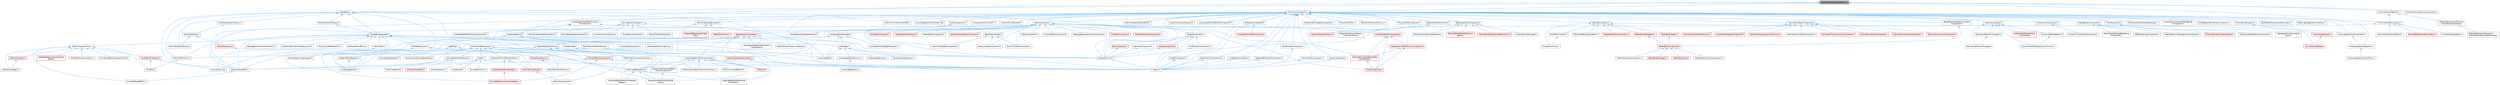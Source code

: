 digraph "RuntimeVirtualTextureEnum.h"
{
 // INTERACTIVE_SVG=YES
 // LATEX_PDF_SIZE
  bgcolor="transparent";
  edge [fontname=Helvetica,fontsize=10,labelfontname=Helvetica,labelfontsize=10];
  node [fontname=Helvetica,fontsize=10,shape=box,height=0.2,width=0.4];
  Node1 [id="Node000001",label="RuntimeVirtualTextureEnum.h",height=0.2,width=0.4,color="gray40", fillcolor="grey60", style="filled", fontcolor="black",tooltip=" "];
  Node1 -> Node2 [id="edge1_Node000001_Node000002",dir="back",color="steelblue1",style="solid",tooltip=" "];
  Node2 [id="Node000002",label="LandscapeProxy.h",height=0.2,width=0.4,color="grey40", fillcolor="white", style="filled",URL="$db/dae/LandscapeProxy_8h.html",tooltip=" "];
  Node2 -> Node3 [id="edge2_Node000002_Node000003",dir="back",color="steelblue1",style="solid",tooltip=" "];
  Node3 [id="Node000003",label="Landscape.h",height=0.2,width=0.4,color="grey40", fillcolor="white", style="filled",URL="$d5/dd6/Landscape_8h.html",tooltip=" "];
  Node3 -> Node4 [id="edge3_Node000003_Node000004",dir="back",color="steelblue1",style="solid",tooltip=" "];
  Node4 [id="Node000004",label="LandscapeEdit.h",height=0.2,width=0.4,color="grey40", fillcolor="white", style="filled",URL="$df/d61/LandscapeEdit_8h.html",tooltip=" "];
  Node3 -> Node5 [id="edge4_Node000003_Node000005",dir="back",color="steelblue1",style="solid",tooltip=" "];
  Node5 [id="Node000005",label="LandscapeEditLayer.h",height=0.2,width=0.4,color="grey40", fillcolor="white", style="filled",URL="$d2/d34/LandscapeEditLayer_8h.html",tooltip=" "];
  Node3 -> Node6 [id="edge5_Node000003_Node000006",dir="back",color="steelblue1",style="solid",tooltip=" "];
  Node6 [id="Node000006",label="LandscapeEditorServices.h",height=0.2,width=0.4,color="grey40", fillcolor="white", style="filled",URL="$d0/de9/LandscapeEditorServices_8h.html",tooltip=" "];
  Node6 -> Node7 [id="edge6_Node000006_Node000007",dir="back",color="steelblue1",style="solid",tooltip=" "];
  Node7 [id="Node000007",label="LandscapeModule.h",height=0.2,width=0.4,color="grey40", fillcolor="white", style="filled",URL="$db/d88/LandscapeModule_8h.html",tooltip=" "];
  Node3 -> Node8 [id="edge7_Node000003_Node000008",dir="back",color="steelblue1",style="solid",tooltip=" "];
  Node8 [id="Node000008",label="LandscapeNotification.h",height=0.2,width=0.4,color="grey40", fillcolor="white", style="filled",URL="$d7/de3/LandscapeNotification_8h.html",tooltip=" "];
  Node2 -> Node4 [id="edge8_Node000002_Node000004",dir="back",color="steelblue1",style="solid",tooltip=" "];
  Node2 -> Node9 [id="edge9_Node000002_Node000009",dir="back",color="steelblue1",style="solid",tooltip=" "];
  Node9 [id="Node000009",label="LandscapeRender.h",height=0.2,width=0.4,color="grey40", fillcolor="white", style="filled",URL="$df/d67/LandscapeRender_8h.html",tooltip=" "];
  Node2 -> Node10 [id="edge10_Node000002_Node000010",dir="back",color="steelblue1",style="solid",tooltip=" "];
  Node10 [id="Node000010",label="LandscapeStreamingProxy.h",height=0.2,width=0.4,color="grey40", fillcolor="white", style="filled",URL="$de/d5a/LandscapeStreamingProxy_8h.html",tooltip=" "];
  Node2 -> Node11 [id="edge11_Node000002_Node000011",dir="back",color="steelblue1",style="solid",tooltip=" "];
  Node11 [id="Node000011",label="LandscapeSubsystem.h",height=0.2,width=0.4,color="grey40", fillcolor="white", style="filled",URL="$d7/ddd/LandscapeSubsystem_8h.html",tooltip=" "];
  Node1 -> Node12 [id="edge12_Node000001_Node000012",dir="back",color="steelblue1",style="solid",tooltip=" "];
  Node12 [id="Node000012",label="LandscapeSplineSegment.h",height=0.2,width=0.4,color="grey40", fillcolor="white", style="filled",URL="$d4/d8d/LandscapeSplineSegment_8h.html",tooltip=" "];
  Node12 -> Node13 [id="edge13_Node000012_Node000013",dir="back",color="steelblue1",style="solid",tooltip=" "];
  Node13 [id="Node000013",label="LandscapeSplineControlPoint.h",height=0.2,width=0.4,color="grey40", fillcolor="white", style="filled",URL="$d2/d00/LandscapeSplineControlPoint_8h.html",tooltip=" "];
  Node1 -> Node14 [id="edge14_Node000001_Node000014",dir="back",color="steelblue1",style="solid",tooltip=" "];
  Node14 [id="Node000014",label="MeshBatch.h",height=0.2,width=0.4,color="grey40", fillcolor="white", style="filled",URL="$d5/d9d/MeshBatch_8h.html",tooltip=" "];
  Node14 -> Node15 [id="edge15_Node000014_Node000015",dir="back",color="steelblue1",style="solid",tooltip=" "];
  Node15 [id="Node000015",label="Engine.h",height=0.2,width=0.4,color="grey40", fillcolor="white", style="filled",URL="$d1/d34/Public_2Engine_8h.html",tooltip=" "];
  Node14 -> Node16 [id="edge16_Node000014_Node000016",dir="back",color="steelblue1",style="solid",tooltip=" "];
  Node16 [id="Node000016",label="EngineMinimal.h",height=0.2,width=0.4,color="grey40", fillcolor="white", style="filled",URL="$d0/d2c/EngineMinimal_8h.html",tooltip=" "];
  Node16 -> Node15 [id="edge17_Node000016_Node000015",dir="back",color="steelblue1",style="solid",tooltip=" "];
  Node14 -> Node17 [id="edge18_Node000014_Node000017",dir="back",color="steelblue1",style="solid",tooltip=" "];
  Node17 [id="Node000017",label="EngineSharedPCH.h",height=0.2,width=0.4,color="grey40", fillcolor="white", style="filled",URL="$dc/dbb/EngineSharedPCH_8h.html",tooltip=" "];
  Node17 -> Node18 [id="edge19_Node000017_Node000018",dir="back",color="steelblue1",style="solid",tooltip=" "];
  Node18 [id="Node000018",label="UnrealEdSharedPCH.h",height=0.2,width=0.4,color="grey40", fillcolor="white", style="filled",URL="$d1/de6/UnrealEdSharedPCH_8h.html",tooltip=" "];
  Node14 -> Node19 [id="edge20_Node000014_Node000019",dir="back",color="steelblue1",style="solid",tooltip=" "];
  Node19 [id="Node000019",label="HairCardsVertexFactory.h",height=0.2,width=0.4,color="grey40", fillcolor="white", style="filled",URL="$de/d8e/HairCardsVertexFactory_8h.html",tooltip=" "];
  Node14 -> Node20 [id="edge21_Node000014_Node000020",dir="back",color="steelblue1",style="solid",tooltip=" "];
  Node20 [id="Node000020",label="HairStrandsVertexFactory.h",height=0.2,width=0.4,color="grey40", fillcolor="white", style="filled",URL="$d0/d1c/HairStrandsVertexFactory_8h.html",tooltip=" "];
  Node20 -> Node21 [id="edge22_Node000020_Node000021",dir="back",color="steelblue1",style="solid",tooltip=" "];
  Node21 [id="Node000021",label="HairCardsDatas.h",height=0.2,width=0.4,color="grey40", fillcolor="white", style="filled",URL="$da/d01/HairCardsDatas_8h.html",tooltip=" "];
  Node21 -> Node22 [id="edge23_Node000021_Node000022",dir="back",color="steelblue1",style="solid",tooltip=" "];
  Node22 [id="Node000022",label="GroomResources.h",height=0.2,width=0.4,color="red", fillcolor="#FFF0F0", style="filled",URL="$d0/d70/GroomResources_8h.html",tooltip=" "];
  Node22 -> Node30 [id="edge24_Node000022_Node000030",dir="back",color="steelblue1",style="solid",tooltip=" "];
  Node30 [id="Node000030",label="GroomBindingAsset.h",height=0.2,width=0.4,color="red", fillcolor="#FFF0F0", style="filled",URL="$de/d26/GroomBindingAsset_8h.html",tooltip=" "];
  Node30 -> Node25 [id="edge25_Node000030_Node000025",dir="back",color="steelblue1",style="solid",tooltip=" "];
  Node25 [id="Node000025",label="GroomComponent.h",height=0.2,width=0.4,color="grey40", fillcolor="white", style="filled",URL="$de/d2e/GroomComponent_8h.html",tooltip=" "];
  Node21 -> Node19 [id="edge26_Node000021_Node000019",dir="back",color="steelblue1",style="solid",tooltip=" "];
  Node14 -> Node9 [id="edge27_Node000014_Node000009",dir="back",color="steelblue1",style="solid",tooltip=" "];
  Node14 -> Node35 [id="edge28_Node000014_Node000035",dir="back",color="steelblue1",style="solid",tooltip=" "];
  Node35 [id="Node000035",label="MeshElementCollector.h",height=0.2,width=0.4,color="grey40", fillcolor="white", style="filled",URL="$d2/dbe/MeshElementCollector_8h.html",tooltip=" "];
  Node35 -> Node36 [id="edge29_Node000035_Node000036",dir="back",color="steelblue1",style="solid",tooltip=" "];
  Node36 [id="Node000036",label="SceneManagement.h",height=0.2,width=0.4,color="grey40", fillcolor="white", style="filled",URL="$de/db9/SceneManagement_8h.html",tooltip=" "];
  Node36 -> Node37 [id="edge30_Node000036_Node000037",dir="back",color="steelblue1",style="solid",tooltip=" "];
  Node37 [id="Node000037",label="EditorViewportClient.h",height=0.2,width=0.4,color="grey40", fillcolor="white", style="filled",URL="$d4/d41/EditorViewportClient_8h.html",tooltip=" "];
  Node37 -> Node38 [id="edge31_Node000037_Node000038",dir="back",color="steelblue1",style="solid",tooltip=" "];
  Node38 [id="Node000038",label="AnimationEditorViewportClient.h",height=0.2,width=0.4,color="grey40", fillcolor="white", style="filled",URL="$d1/d45/AnimationEditorViewportClient_8h.html",tooltip=" "];
  Node37 -> Node39 [id="edge32_Node000037_Node000039",dir="back",color="steelblue1",style="solid",tooltip=" "];
  Node39 [id="Node000039",label="DataflowEditorViewportClient\lBase.h",height=0.2,width=0.4,color="red", fillcolor="#FFF0F0", style="filled",URL="$d8/ddd/DataflowEditorViewportClientBase_8h.html",tooltip=" "];
  Node37 -> Node42 [id="edge33_Node000037_Node000042",dir="back",color="steelblue1",style="solid",tooltip=" "];
  Node42 [id="Node000042",label="ISCSEditorCustomization.h",height=0.2,width=0.4,color="grey40", fillcolor="white", style="filled",URL="$de/d19/ISCSEditorCustomization_8h.html",tooltip=" "];
  Node37 -> Node43 [id="edge34_Node000037_Node000043",dir="back",color="steelblue1",style="solid",tooltip=" "];
  Node43 [id="Node000043",label="LevelEditorViewport.h",height=0.2,width=0.4,color="red", fillcolor="#FFF0F0", style="filled",URL="$d4/ddf/LevelEditorViewport_8h.html",tooltip=" "];
  Node43 -> Node48 [id="edge35_Node000043_Node000048",dir="back",color="steelblue1",style="solid",tooltip=" "];
  Node48 [id="Node000048",label="FractureTool.cpp",height=0.2,width=0.4,color="grey40", fillcolor="white", style="filled",URL="$dc/d9a/FractureTool_8cpp.html",tooltip=" "];
  Node43 -> Node49 [id="edge36_Node000043_Node000049",dir="back",color="steelblue1",style="solid",tooltip=" "];
  Node49 [id="Node000049",label="UnrealEd.h",height=0.2,width=0.4,color="grey40", fillcolor="white", style="filled",URL="$d2/d5f/UnrealEd_8h.html",tooltip=" "];
  Node37 -> Node50 [id="edge37_Node000037_Node000050",dir="back",color="steelblue1",style="solid",tooltip=" "];
  Node50 [id="Node000050",label="SEditorViewport.h",height=0.2,width=0.4,color="red", fillcolor="#FFF0F0", style="filled",URL="$dd/de0/SEditorViewport_8h.html",tooltip=" "];
  Node50 -> Node60 [id="edge38_Node000050_Node000060",dir="back",color="steelblue1",style="solid",tooltip=" "];
  Node60 [id="Node000060",label="SSkeletonWidget.h",height=0.2,width=0.4,color="grey40", fillcolor="white", style="filled",URL="$dd/da7/SSkeletonWidget_8h.html",tooltip=" "];
  Node37 -> Node60 [id="edge39_Node000037_Node000060",dir="back",color="steelblue1",style="solid",tooltip=" "];
  Node37 -> Node49 [id="edge40_Node000037_Node000049",dir="back",color="steelblue1",style="solid",tooltip=" "];
  Node37 -> Node18 [id="edge41_Node000037_Node000018",dir="back",color="steelblue1",style="solid",tooltip=" "];
  Node36 -> Node15 [id="edge42_Node000036_Node000015",dir="back",color="steelblue1",style="solid",tooltip=" "];
  Node36 -> Node16 [id="edge43_Node000036_Node000016",dir="back",color="steelblue1",style="solid",tooltip=" "];
  Node36 -> Node17 [id="edge44_Node000036_Node000017",dir="back",color="steelblue1",style="solid",tooltip=" "];
  Node36 -> Node61 [id="edge45_Node000036_Node000061",dir="back",color="steelblue1",style="solid",tooltip=" "];
  Node61 [id="Node000061",label="FractureTool.h",height=0.2,width=0.4,color="grey40", fillcolor="white", style="filled",URL="$d4/d30/FractureTool_8h.html",tooltip=" "];
  Node61 -> Node48 [id="edge46_Node000061_Node000048",dir="back",color="steelblue1",style="solid",tooltip=" "];
  Node36 -> Node62 [id="edge47_Node000036_Node000062",dir="back",color="steelblue1",style="solid",tooltip=" "];
  Node62 [id="Node000062",label="HeterogeneousVolumeInterface.h",height=0.2,width=0.4,color="grey40", fillcolor="white", style="filled",URL="$d3/de3/HeterogeneousVolumeInterface_8h.html",tooltip=" "];
  Node36 -> Node9 [id="edge48_Node000036_Node000009",dir="back",color="steelblue1",style="solid",tooltip=" "];
  Node36 -> Node63 [id="edge49_Node000036_Node000063",dir="back",color="steelblue1",style="solid",tooltip=" "];
  Node63 [id="Node000063",label="LightMap.h",height=0.2,width=0.4,color="grey40", fillcolor="white", style="filled",URL="$d1/d76/LightMap_8h.html",tooltip=" "];
  Node63 -> Node64 [id="edge50_Node000063_Node000064",dir="back",color="steelblue1",style="solid",tooltip=" "];
  Node64 [id="Node000064",label="InstancedStaticMesh.h",height=0.2,width=0.4,color="grey40", fillcolor="white", style="filled",URL="$dd/d89/InstancedStaticMesh_8h.html",tooltip=" "];
  Node64 -> Node65 [id="edge51_Node000064_Node000065",dir="back",color="steelblue1",style="solid",tooltip=" "];
  Node65 [id="Node000065",label="HierarchicalStaticMeshScene\lProxy.h",height=0.2,width=0.4,color="grey40", fillcolor="white", style="filled",URL="$d3/d4d/HierarchicalStaticMeshSceneProxy_8h.html",tooltip=" "];
  Node64 -> Node66 [id="edge52_Node000064_Node000066",dir="back",color="steelblue1",style="solid",tooltip=" "];
  Node66 [id="Node000066",label="InstancedStaticMeshComponent\lHelper.h",height=0.2,width=0.4,color="grey40", fillcolor="white", style="filled",URL="$dc/dc7/InstancedStaticMeshComponentHelper_8h.html",tooltip=" "];
  Node64 -> Node67 [id="edge53_Node000064_Node000067",dir="back",color="steelblue1",style="solid",tooltip=" "];
  Node67 [id="Node000067",label="InstancedStaticMeshScene\lProxyDesc.h",height=0.2,width=0.4,color="grey40", fillcolor="white", style="filled",URL="$db/dcf/InstancedStaticMeshSceneProxyDesc_8h.html",tooltip=" "];
  Node63 -> Node68 [id="edge54_Node000063_Node000068",dir="back",color="steelblue1",style="solid",tooltip=" "];
  Node68 [id="Node000068",label="MapBuildDataRegistry.h",height=0.2,width=0.4,color="grey40", fillcolor="white", style="filled",URL="$df/dac/MapBuildDataRegistry_8h.html",tooltip=" "];
  Node68 -> Node9 [id="edge55_Node000068_Node000009",dir="back",color="steelblue1",style="solid",tooltip=" "];
  Node36 -> Node69 [id="edge56_Node000036_Node000069",dir="back",color="steelblue1",style="solid",tooltip=" "];
  Node69 [id="Node000069",label="MeshBuilderOneFrameResources.h",height=0.2,width=0.4,color="grey40", fillcolor="white", style="filled",URL="$df/d7c/MeshBuilderOneFrameResources_8h.html",tooltip=" "];
  Node36 -> Node70 [id="edge57_Node000036_Node000070",dir="back",color="steelblue1",style="solid",tooltip=" "];
  Node70 [id="Node000070",label="MeshParticleVertexFactory.h",height=0.2,width=0.4,color="grey40", fillcolor="white", style="filled",URL="$d5/d83/MeshParticleVertexFactory_8h.html",tooltip=" "];
  Node70 -> Node15 [id="edge58_Node000070_Node000015",dir="back",color="steelblue1",style="solid",tooltip=" "];
  Node70 -> Node16 [id="edge59_Node000070_Node000016",dir="back",color="steelblue1",style="solid",tooltip=" "];
  Node70 -> Node71 [id="edge60_Node000070_Node000071",dir="back",color="steelblue1",style="solid",tooltip=" "];
  Node71 [id="Node000071",label="ParticleDefinitions.h",height=0.2,width=0.4,color="grey40", fillcolor="white", style="filled",URL="$db/dde/ParticleDefinitions_8h.html",tooltip=" "];
  Node71 -> Node49 [id="edge61_Node000071_Node000049",dir="back",color="steelblue1",style="solid",tooltip=" "];
  Node36 -> Node72 [id="edge62_Node000036_Node000072",dir="back",color="steelblue1",style="solid",tooltip=" "];
  Node72 [id="Node000072",label="NaniteResources.h",height=0.2,width=0.4,color="grey40", fillcolor="white", style="filled",URL="$d7/d8b/NaniteResources_8h.html",tooltip=" "];
  Node72 -> Node73 [id="edge63_Node000072_Node000073",dir="back",color="steelblue1",style="solid",tooltip=" "];
  Node73 [id="Node000073",label="NaniteSceneProxy.h",height=0.2,width=0.4,color="red", fillcolor="#FFF0F0", style="filled",URL="$de/dae/NaniteSceneProxy_8h.html",tooltip=" "];
  Node73 -> Node76 [id="edge64_Node000073_Node000076",dir="back",color="steelblue1",style="solid",tooltip=" "];
  Node76 [id="Node000076",label="SplineMeshSceneProxy.h",height=0.2,width=0.4,color="grey40", fillcolor="white", style="filled",URL="$dd/dcb/SplineMeshSceneProxy_8h.html",tooltip=" "];
  Node72 -> Node77 [id="edge65_Node000072_Node000077",dir="back",color="steelblue1",style="solid",tooltip=" "];
  Node77 [id="Node000077",label="NaniteStreamingManager.h",height=0.2,width=0.4,color="grey40", fillcolor="white", style="filled",URL="$d2/d3f/NaniteStreamingManager_8h.html",tooltip=" "];
  Node72 -> Node78 [id="edge66_Node000072_Node000078",dir="back",color="steelblue1",style="solid",tooltip=" "];
  Node78 [id="Node000078",label="SkinnedMeshComponentHelper.h",height=0.2,width=0.4,color="red", fillcolor="#FFF0F0", style="filled",URL="$db/d81/SkinnedMeshComponentHelper_8h.html",tooltip=" "];
  Node72 -> Node80 [id="edge67_Node000072_Node000080",dir="back",color="steelblue1",style="solid",tooltip=" "];
  Node80 [id="Node000080",label="StaticMeshSceneProxyDesc.h",height=0.2,width=0.4,color="red", fillcolor="#FFF0F0", style="filled",URL="$d0/d31/StaticMeshSceneProxyDesc_8h.html",tooltip=" "];
  Node80 -> Node67 [id="edge68_Node000080_Node000067",dir="back",color="steelblue1",style="solid",tooltip=" "];
  Node36 -> Node71 [id="edge69_Node000036_Node000071",dir="back",color="steelblue1",style="solid",tooltip=" "];
  Node36 -> Node82 [id="edge70_Node000036_Node000082",dir="back",color="steelblue1",style="solid",tooltip=" "];
  Node82 [id="Node000082",label="PhysicsAssetRenderUtils.h",height=0.2,width=0.4,color="grey40", fillcolor="white", style="filled",URL="$d2/dee/PhysicsAssetRenderUtils_8h.html",tooltip=" "];
  Node36 -> Node83 [id="edge71_Node000036_Node000083",dir="back",color="steelblue1",style="solid",tooltip=" "];
  Node83 [id="Node000083",label="RectLightSceneProxy.h",height=0.2,width=0.4,color="grey40", fillcolor="white", style="filled",URL="$d4/d78/RectLightSceneProxy_8h.html",tooltip=" "];
  Node36 -> Node84 [id="edge72_Node000036_Node000084",dir="back",color="steelblue1",style="solid",tooltip=" "];
  Node84 [id="Node000084",label="ShadowMap.h",height=0.2,width=0.4,color="grey40", fillcolor="white", style="filled",URL="$d1/ddb/ShadowMap_8h.html",tooltip=" "];
  Node84 -> Node64 [id="edge73_Node000084_Node000064",dir="back",color="steelblue1",style="solid",tooltip=" "];
  Node36 -> Node85 [id="edge74_Node000036_Node000085",dir="back",color="steelblue1",style="solid",tooltip=" "];
  Node85 [id="Node000085",label="StaticMeshResources.h",height=0.2,width=0.4,color="grey40", fillcolor="white", style="filled",URL="$d0/db7/StaticMeshResources_8h.html",tooltip=" "];
  Node85 -> Node86 [id="edge75_Node000085_Node000086",dir="back",color="steelblue1",style="solid",tooltip=" "];
  Node86 [id="Node000086",label="CanvasRendererItem.h",height=0.2,width=0.4,color="grey40", fillcolor="white", style="filled",URL="$d7/d93/CanvasRendererItem_8h.html",tooltip=" "];
  Node85 -> Node87 [id="edge76_Node000085_Node000087",dir="back",color="steelblue1",style="solid",tooltip=" "];
  Node87 [id="Node000087",label="DerivedMeshDataTaskUtils.h",height=0.2,width=0.4,color="grey40", fillcolor="white", style="filled",URL="$d2/d98/DerivedMeshDataTaskUtils_8h.html",tooltip=" "];
  Node87 -> Node88 [id="edge77_Node000087_Node000088",dir="back",color="steelblue1",style="solid",tooltip=" "];
  Node88 [id="Node000088",label="DistanceFieldAtlas.h",height=0.2,width=0.4,color="red", fillcolor="#FFF0F0", style="filled",URL="$df/def/DistanceFieldAtlas_8h.html",tooltip=" "];
  Node87 -> Node162 [id="edge78_Node000087_Node000162",dir="back",color="steelblue1",style="solid",tooltip=" "];
  Node162 [id="Node000162",label="MeshCardBuild.h",height=0.2,width=0.4,color="grey40", fillcolor="white", style="filled",URL="$d8/df6/MeshCardBuild_8h.html",tooltip=" "];
  Node85 -> Node163 [id="edge79_Node000085_Node000163",dir="back",color="steelblue1",style="solid",tooltip=" "];
  Node163 [id="Node000163",label="GeometryCollectionRendering.h",height=0.2,width=0.4,color="grey40", fillcolor="white", style="filled",URL="$dc/d68/GeometryCollectionRendering_8h.html",tooltip=" "];
  Node85 -> Node164 [id="edge80_Node000085_Node000164",dir="back",color="steelblue1",style="solid",tooltip=" "];
  Node164 [id="Node000164",label="HierarchicalInstancedStatic\lMeshComponent.h",height=0.2,width=0.4,color="grey40", fillcolor="white", style="filled",URL="$d3/ddb/HierarchicalInstancedStaticMeshComponent_8h.html",tooltip=" "];
  Node164 -> Node65 [id="edge81_Node000164_Node000065",dir="back",color="steelblue1",style="solid",tooltip=" "];
  Node85 -> Node65 [id="edge82_Node000085_Node000065",dir="back",color="steelblue1",style="solid",tooltip=" "];
  Node85 -> Node64 [id="edge83_Node000085_Node000064",dir="back",color="steelblue1",style="solid",tooltip=" "];
  Node85 -> Node165 [id="edge84_Node000085_Node000165",dir="back",color="steelblue1",style="solid",tooltip=" "];
  Node165 [id="Node000165",label="InstancedStaticMeshComponent.h",height=0.2,width=0.4,color="grey40", fillcolor="white", style="filled",URL="$d8/d5d/InstancedStaticMeshComponent_8h.html",tooltip=" "];
  Node165 -> Node15 [id="edge85_Node000165_Node000015",dir="back",color="steelblue1",style="solid",tooltip=" "];
  Node165 -> Node166 [id="edge86_Node000165_Node000166",dir="back",color="steelblue1",style="solid",tooltip=" "];
  Node166 [id="Node000166",label="HLODInstancedStaticMeshComponent.h",height=0.2,width=0.4,color="grey40", fillcolor="white", style="filled",URL="$dd/d88/HLODInstancedStaticMeshComponent_8h.html",tooltip=" "];
  Node165 -> Node164 [id="edge87_Node000165_Node000164",dir="back",color="steelblue1",style="solid",tooltip=" "];
  Node165 -> Node65 [id="edge88_Node000165_Node000065",dir="back",color="steelblue1",style="solid",tooltip=" "];
  Node165 -> Node167 [id="edge89_Node000165_Node000167",dir="back",color="steelblue1",style="solid",tooltip=" "];
  Node167 [id="Node000167",label="ISMComponentBatcher.h",height=0.2,width=0.4,color="grey40", fillcolor="white", style="filled",URL="$d8/def/ISMComponentBatcher_8h.html",tooltip=" "];
  Node165 -> Node64 [id="edge90_Node000165_Node000064",dir="back",color="steelblue1",style="solid",tooltip=" "];
  Node165 -> Node168 [id="edge91_Node000165_Node000168",dir="back",color="steelblue1",style="solid",tooltip=" "];
  Node168 [id="Node000168",label="LODActor.h",height=0.2,width=0.4,color="red", fillcolor="#FFF0F0", style="filled",URL="$df/de0/LODActor_8h.html",tooltip=" "];
  Node85 -> Node9 [id="edge92_Node000085_Node000009",dir="back",color="steelblue1",style="solid",tooltip=" "];
  Node85 -> Node171 [id="edge93_Node000085_Node000171",dir="back",color="steelblue1",style="solid",tooltip=" "];
  Node171 [id="Node000171",label="Model.h",height=0.2,width=0.4,color="grey40", fillcolor="white", style="filled",URL="$dd/d63/Public_2Model_8h.html",tooltip=" "];
  Node171 -> Node15 [id="edge94_Node000171_Node000015",dir="back",color="steelblue1",style="solid",tooltip=" "];
  Node171 -> Node17 [id="edge95_Node000171_Node000017",dir="back",color="steelblue1",style="solid",tooltip=" "];
  Node171 -> Node172 [id="edge96_Node000171_Node000172",dir="back",color="steelblue1",style="solid",tooltip=" "];
  Node172 [id="Node000172",label="ModelLight.h",height=0.2,width=0.4,color="grey40", fillcolor="white", style="filled",URL="$d2/d80/ModelLight_8h.html",tooltip=" "];
  Node171 -> Node173 [id="edge97_Node000171_Node000173",dir="back",color="steelblue1",style="solid",tooltip=" "];
  Node173 [id="Node000173",label="SoundDefinitions.h",height=0.2,width=0.4,color="grey40", fillcolor="white", style="filled",URL="$d4/da9/SoundDefinitions_8h.html",tooltip=" "];
  Node171 -> Node174 [id="edge98_Node000171_Node000174",dir="back",color="steelblue1",style="solid",tooltip=" "];
  Node174 [id="Node000174",label="SurfaceIterators.h",height=0.2,width=0.4,color="grey40", fillcolor="white", style="filled",URL="$da/de6/SurfaceIterators_8h.html",tooltip=" "];
  Node85 -> Node175 [id="edge99_Node000085_Node000175",dir="back",color="steelblue1",style="solid",tooltip=" "];
  Node175 [id="Node000175",label="SkeletalMeshLODRenderData.h",height=0.2,width=0.4,color="grey40", fillcolor="white", style="filled",URL="$d0/d5a/SkeletalMeshLODRenderData_8h.html",tooltip=" "];
  Node175 -> Node30 [id="edge100_Node000175_Node000030",dir="back",color="steelblue1",style="solid",tooltip=" "];
  Node175 -> Node176 [id="edge101_Node000175_Node000176",dir="back",color="steelblue1",style="solid",tooltip=" "];
  Node176 [id="Node000176",label="SkeletalMeshRenderData.h",height=0.2,width=0.4,color="red", fillcolor="#FFF0F0", style="filled",URL="$d9/d14/SkeletalMeshRenderData_8h.html",tooltip=" "];
  Node176 -> Node78 [id="edge102_Node000176_Node000078",dir="back",color="steelblue1",style="solid",tooltip=" "];
  Node85 -> Node76 [id="edge103_Node000085_Node000076",dir="back",color="steelblue1",style="solid",tooltip=" "];
  Node85 -> Node75 [id="edge104_Node000085_Node000075",dir="back",color="steelblue1",style="solid",tooltip=" "];
  Node75 [id="Node000075",label="StaticMeshComponentHelper.h",height=0.2,width=0.4,color="grey40", fillcolor="white", style="filled",URL="$dc/dc1/StaticMeshComponentHelper_8h.html",tooltip=" "];
  Node75 -> Node66 [id="edge105_Node000075_Node000066",dir="back",color="steelblue1",style="solid",tooltip=" "];
  Node36 -> Node178 [id="edge106_Node000036_Node000178",dir="back",color="steelblue1",style="solid",tooltip=" "];
  Node178 [id="Node000178",label="StaticMeshSceneProxy.h",height=0.2,width=0.4,color="grey40", fillcolor="white", style="filled",URL="$d8/d6d/StaticMeshSceneProxy_8h.html",tooltip=" "];
  Node178 -> Node64 [id="edge107_Node000178_Node000064",dir="back",color="steelblue1",style="solid",tooltip=" "];
  Node178 -> Node9 [id="edge108_Node000178_Node000009",dir="back",color="steelblue1",style="solid",tooltip=" "];
  Node178 -> Node76 [id="edge109_Node000178_Node000076",dir="back",color="steelblue1",style="solid",tooltip=" "];
  Node178 -> Node75 [id="edge110_Node000178_Node000075",dir="back",color="steelblue1",style="solid",tooltip=" "];
  Node178 -> Node80 [id="edge111_Node000178_Node000080",dir="back",color="steelblue1",style="solid",tooltip=" "];
  Node14 -> Node71 [id="edge112_Node000014_Node000071",dir="back",color="steelblue1",style="solid",tooltip=" "];
  Node14 -> Node36 [id="edge113_Node000014_Node000036",dir="back",color="steelblue1",style="solid",tooltip=" "];
  Node14 -> Node85 [id="edge114_Node000014_Node000085",dir="back",color="steelblue1",style="solid",tooltip=" "];
  Node1 -> Node179 [id="edge115_Node000001_Node000179",dir="back",color="steelblue1",style="solid",tooltip=" "];
  Node179 [id="Node000179",label="PrimitiveComponent.h",height=0.2,width=0.4,color="grey40", fillcolor="white", style="filled",URL="$df/d9f/PrimitiveComponent_8h.html",tooltip=" "];
  Node179 -> Node180 [id="edge116_Node000179_Node000180",dir="back",color="steelblue1",style="solid",tooltip=" "];
  Node180 [id="Node000180",label="ActorPrimitiveColorHandler.h",height=0.2,width=0.4,color="grey40", fillcolor="white", style="filled",URL="$d4/d72/ActorPrimitiveColorHandler_8h.html",tooltip=" "];
  Node179 -> Node181 [id="edge117_Node000179_Node000181",dir="back",color="steelblue1",style="solid",tooltip=" "];
  Node181 [id="Node000181",label="ArrowComponent.h",height=0.2,width=0.4,color="grey40", fillcolor="white", style="filled",URL="$db/d35/ArrowComponent_8h.html",tooltip=" "];
  Node181 -> Node15 [id="edge118_Node000181_Node000015",dir="back",color="steelblue1",style="solid",tooltip=" "];
  Node179 -> Node182 [id="edge119_Node000179_Node000182",dir="back",color="steelblue1",style="solid",tooltip=" "];
  Node182 [id="Node000182",label="AsyncRegisterLevelContext.cpp",height=0.2,width=0.4,color="grey40", fillcolor="white", style="filled",URL="$da/df8/AsyncRegisterLevelContext_8cpp.html",tooltip=" "];
  Node179 -> Node183 [id="edge120_Node000179_Node000183",dir="back",color="steelblue1",style="solid",tooltip=" "];
  Node183 [id="Node000183",label="BakedShallowWaterSimulation\lComponent.h",height=0.2,width=0.4,color="grey40", fillcolor="white", style="filled",URL="$d4/dbc/BakedShallowWaterSimulationComponent_8h.html",tooltip=" "];
  Node183 -> Node184 [id="edge121_Node000183_Node000184",dir="back",color="steelblue1",style="solid",tooltip=" "];
  Node184 [id="Node000184",label="WaterBodyComponent.h",height=0.2,width=0.4,color="red", fillcolor="#FFF0F0", style="filled",URL="$db/d59/WaterBodyComponent_8h.html",tooltip=" "];
  Node184 -> Node185 [id="edge122_Node000184_Node000185",dir="back",color="steelblue1",style="solid",tooltip=" "];
  Node185 [id="Node000185",label="WaterBodyActor.h",height=0.2,width=0.4,color="red", fillcolor="#FFF0F0", style="filled",URL="$da/d45/WaterBodyActor_8h.html",tooltip=" "];
  Node184 -> Node191 [id="edge123_Node000184_Node000191",dir="back",color="steelblue1",style="solid",tooltip=" "];
  Node191 [id="Node000191",label="WaterBodyCustomComponent.h",height=0.2,width=0.4,color="grey40", fillcolor="white", style="filled",URL="$dd/dc1/WaterBodyCustomComponent_8h.html",tooltip=" "];
  Node184 -> Node192 [id="edge124_Node000184_Node000192",dir="back",color="steelblue1",style="solid",tooltip=" "];
  Node192 [id="Node000192",label="WaterBodyLakeComponent.h",height=0.2,width=0.4,color="grey40", fillcolor="white", style="filled",URL="$d8/db7/WaterBodyLakeComponent_8h.html",tooltip=" "];
  Node184 -> Node193 [id="edge125_Node000184_Node000193",dir="back",color="steelblue1",style="solid",tooltip=" "];
  Node193 [id="Node000193",label="WaterBodyManager.h",height=0.2,width=0.4,color="red", fillcolor="#FFF0F0", style="filled",URL="$d7/d25/WaterBodyManager_8h.html",tooltip=" "];
  Node179 -> Node197 [id="edge126_Node000179_Node000197",dir="back",color="steelblue1",style="solid",tooltip=" "];
  Node197 [id="Node000197",label="BillboardComponent.h",height=0.2,width=0.4,color="grey40", fillcolor="white", style="filled",URL="$db/d72/BillboardComponent_8h.html",tooltip=" "];
  Node197 -> Node198 [id="edge127_Node000197_Node000198",dir="back",color="steelblue1",style="solid",tooltip=" "];
  Node198 [id="Node000198",label="ChaosDeformableSolverActor.h",height=0.2,width=0.4,color="red", fillcolor="#FFF0F0", style="filled",URL="$d2/de9/ChaosDeformableSolverActor_8h.html",tooltip=" "];
  Node197 -> Node15 [id="edge128_Node000197_Node000015",dir="back",color="steelblue1",style="solid",tooltip=" "];
  Node179 -> Node202 [id="edge129_Node000179_Node000202",dir="back",color="steelblue1",style="solid",tooltip=" "];
  Node202 [id="Node000202",label="BrushComponent.h",height=0.2,width=0.4,color="grey40", fillcolor="white", style="filled",URL="$d0/d9c/BrushComponent_8h.html",tooltip=" "];
  Node202 -> Node15 [id="edge130_Node000202_Node000015",dir="back",color="steelblue1",style="solid",tooltip=" "];
  Node202 -> Node161 [id="edge131_Node000202_Node000161",dir="back",color="steelblue1",style="solid",tooltip=" "];
  Node161 [id="Node000161",label="SceneGeometrySpatialCache.h",height=0.2,width=0.4,color="grey40", fillcolor="white", style="filled",URL="$d6/d6f/SceneGeometrySpatialCache_8h.html",tooltip=" "];
  Node179 -> Node203 [id="edge132_Node000179_Node000203",dir="back",color="steelblue1",style="solid",tooltip=" "];
  Node203 [id="Node000203",label="ClusterUnionComponent.h",height=0.2,width=0.4,color="grey40", fillcolor="white", style="filled",URL="$d0/d16/ClusterUnionComponent_8h.html",tooltip=" "];
  Node203 -> Node204 [id="edge133_Node000203_Node000204",dir="back",color="steelblue1",style="solid",tooltip=" "];
  Node204 [id="Node000204",label="ClusterUnionVehicleComponent.h",height=0.2,width=0.4,color="grey40", fillcolor="white", style="filled",URL="$dd/deb/ClusterUnionVehicleComponent_8h.html",tooltip=" "];
  Node179 -> Node205 [id="edge134_Node000179_Node000205",dir="back",color="steelblue1",style="solid",tooltip=" "];
  Node205 [id="Node000205",label="ComponentCollisionUtil.h",height=0.2,width=0.4,color="grey40", fillcolor="white", style="filled",URL="$d9/d1c/ComponentCollisionUtil_8h.html",tooltip=" "];
  Node179 -> Node206 [id="edge135_Node000179_Node000206",dir="back",color="steelblue1",style="solid",tooltip=" "];
  Node206 [id="Node000206",label="CustomPhysXPayload.h",height=0.2,width=0.4,color="grey40", fillcolor="white", style="filled",URL="$d3/d90/CustomPhysXPayload_8h.html",tooltip=" "];
  Node179 -> Node207 [id="edge136_Node000179_Node000207",dir="back",color="steelblue1",style="solid",tooltip=" "];
  Node207 [id="Node000207",label="DebugDrawComponent.h",height=0.2,width=0.4,color="grey40", fillcolor="white", style="filled",URL="$d9/dae/DebugDrawComponent_8h.html",tooltip=" "];
  Node207 -> Node208 [id="edge137_Node000207_Node000208",dir="back",color="steelblue1",style="solid",tooltip=" "];
  Node208 [id="Node000208",label="EQSRenderingComponent.h",height=0.2,width=0.4,color="grey40", fillcolor="white", style="filled",URL="$df/d63/EQSRenderingComponent_8h.html",tooltip=" "];
  Node207 -> Node209 [id="edge138_Node000207_Node000209",dir="back",color="steelblue1",style="solid",tooltip=" "];
  Node209 [id="Node000209",label="PathedPhysicsDebugDrawComponent.h",height=0.2,width=0.4,color="grey40", fillcolor="white", style="filled",URL="$d9/dd8/PathedPhysicsDebugDrawComponent_8h.html",tooltip=" "];
  Node207 -> Node210 [id="edge139_Node000207_Node000210",dir="back",color="steelblue1",style="solid",tooltip=" "];
  Node210 [id="Node000210",label="SmartObjectDebugRendering\lComponent.h",height=0.2,width=0.4,color="grey40", fillcolor="white", style="filled",URL="$d2/db9/SmartObjectDebugRenderingComponent_8h.html",tooltip=" "];
  Node179 -> Node211 [id="edge140_Node000179_Node000211",dir="back",color="steelblue1",style="solid",tooltip=" "];
  Node211 [id="Node000211",label="DrawFrustumComponent.h",height=0.2,width=0.4,color="grey40", fillcolor="white", style="filled",URL="$db/d24/DrawFrustumComponent_8h.html",tooltip=" "];
  Node211 -> Node15 [id="edge141_Node000211_Node000015",dir="back",color="steelblue1",style="solid",tooltip=" "];
  Node179 -> Node212 [id="edge142_Node000179_Node000212",dir="back",color="steelblue1",style="solid",tooltip=" "];
  Node212 [id="Node000212",label="EditorComponentSourceFactory.h",height=0.2,width=0.4,color="grey40", fillcolor="white", style="filled",URL="$d4/d35/EditorComponentSourceFactory_8h.html",tooltip=" "];
  Node179 -> Node213 [id="edge143_Node000179_Node000213",dir="back",color="steelblue1",style="solid",tooltip=" "];
  Node213 [id="Node000213",label="EditorViewportSelectability.h",height=0.2,width=0.4,color="grey40", fillcolor="white", style="filled",URL="$d0/da6/EditorViewportSelectability_8h.html",tooltip=" "];
  Node179 -> Node16 [id="edge144_Node000179_Node000016",dir="back",color="steelblue1",style="solid",tooltip=" "];
  Node179 -> Node17 [id="edge145_Node000179_Node000017",dir="back",color="steelblue1",style="solid",tooltip=" "];
  Node179 -> Node214 [id="edge146_Node000179_Node000214",dir="back",color="steelblue1",style="solid",tooltip=" "];
  Node214 [id="Node000214",label="FloorQueryUtils.h",height=0.2,width=0.4,color="grey40", fillcolor="white", style="filled",URL="$df/d2a/FloorQueryUtils_8h.html",tooltip=" "];
  Node214 -> Node215 [id="edge147_Node000214_Node000215",dir="back",color="steelblue1",style="solid",tooltip=" "];
  Node215 [id="Node000215",label="ChaosCharacterMoverComponent.h",height=0.2,width=0.4,color="grey40", fillcolor="white", style="filled",URL="$d5/dd2/ChaosCharacterMoverComponent_8h.html",tooltip=" "];
  Node214 -> Node216 [id="edge148_Node000214_Node000216",dir="back",color="steelblue1",style="solid",tooltip=" "];
  Node216 [id="Node000216",label="CharacterMoverSimulation\lTypes.h",height=0.2,width=0.4,color="grey40", fillcolor="white", style="filled",URL="$df/dcc/CharacterMoverSimulationTypes_8h.html",tooltip=" "];
  Node214 -> Node217 [id="edge149_Node000214_Node000217",dir="back",color="steelblue1",style="solid",tooltip=" "];
  Node217 [id="Node000217",label="PhysicsMoverSimulationTypes.h",height=0.2,width=0.4,color="red", fillcolor="#FFF0F0", style="filled",URL="$d1/d2f/PhysicsMoverSimulationTypes_8h.html",tooltip=" "];
  Node179 -> Node227 [id="edge150_Node000179_Node000227",dir="back",color="steelblue1",style="solid",tooltip=" "];
  Node227 [id="Node000227",label="GeometrySelector.h",height=0.2,width=0.4,color="grey40", fillcolor="white", style="filled",URL="$d5/d67/GeometrySelector_8h.html",tooltip=" "];
  Node227 -> Node99 [id="edge151_Node000227_Node000099",dir="back",color="steelblue1",style="solid",tooltip=" "];
  Node99 [id="Node000099",label="DynamicMeshPolygroupTransformer.h",height=0.2,width=0.4,color="grey40", fillcolor="white", style="filled",URL="$dc/db2/DynamicMeshPolygroupTransformer_8h.html",tooltip=" "];
  Node227 -> Node98 [id="edge152_Node000227_Node000098",dir="back",color="steelblue1",style="solid",tooltip=" "];
  Node98 [id="Node000098",label="DynamicMeshSelector.h",height=0.2,width=0.4,color="grey40", fillcolor="white", style="filled",URL="$dc/d01/DynamicMeshSelector_8h.html",tooltip=" "];
  Node98 -> Node99 [id="edge153_Node000098_Node000099",dir="back",color="steelblue1",style="solid",tooltip=" "];
  Node227 -> Node228 [id="edge154_Node000227_Node000228",dir="back",color="steelblue1",style="solid",tooltip=" "];
  Node228 [id="Node000228",label="GeometrySelectionChanges.h",height=0.2,width=0.4,color="grey40", fillcolor="white", style="filled",URL="$d2/d21/GeometrySelectionChanges_8h.html",tooltip=" "];
  Node228 -> Node229 [id="edge155_Node000228_Node000229",dir="back",color="steelblue1",style="solid",tooltip=" "];
  Node229 [id="Node000229",label="GeometrySelectionManager.h",height=0.2,width=0.4,color="grey40", fillcolor="white", style="filled",URL="$d9/d43/GeometrySelectionManager_8h.html",tooltip=" "];
  Node227 -> Node229 [id="edge156_Node000227_Node000229",dir="back",color="steelblue1",style="solid",tooltip=" "];
  Node227 -> Node230 [id="edge157_Node000227_Node000230",dir="back",color="steelblue1",style="solid",tooltip=" "];
  Node230 [id="Node000230",label="SelectionEditInteractive\lCommand.h",height=0.2,width=0.4,color="red", fillcolor="#FFF0F0", style="filled",URL="$d8/db5/SelectionEditInteractiveCommand_8h.html",tooltip=" "];
  Node179 -> Node235 [id="edge158_Node000179_Node000235",dir="back",color="steelblue1",style="solid",tooltip=" "];
  Node235 [id="Node000235",label="GizmoBaseComponent.h",height=0.2,width=0.4,color="grey40", fillcolor="white", style="filled",URL="$db/dfd/GizmoBaseComponent_8h.html",tooltip=" "];
  Node235 -> Node236 [id="edge159_Node000235_Node000236",dir="back",color="steelblue1",style="solid",tooltip=" "];
  Node236 [id="Node000236",label="GizmoArrowComponent.h",height=0.2,width=0.4,color="grey40", fillcolor="white", style="filled",URL="$d9/df9/GizmoArrowComponent_8h.html",tooltip=" "];
  Node235 -> Node237 [id="edge160_Node000235_Node000237",dir="back",color="steelblue1",style="solid",tooltip=" "];
  Node237 [id="Node000237",label="GizmoBoxComponent.h",height=0.2,width=0.4,color="grey40", fillcolor="white", style="filled",URL="$d4/d84/GizmoBoxComponent_8h.html",tooltip=" "];
  Node235 -> Node238 [id="edge161_Node000235_Node000238",dir="back",color="steelblue1",style="solid",tooltip=" "];
  Node238 [id="Node000238",label="GizmoCircleComponent.h",height=0.2,width=0.4,color="grey40", fillcolor="white", style="filled",URL="$d3/d78/GizmoCircleComponent_8h.html",tooltip=" "];
  Node235 -> Node239 [id="edge162_Node000235_Node000239",dir="back",color="steelblue1",style="solid",tooltip=" "];
  Node239 [id="Node000239",label="GizmoLineHandleComponent.h",height=0.2,width=0.4,color="grey40", fillcolor="white", style="filled",URL="$d3/d98/GizmoLineHandleComponent_8h.html",tooltip=" "];
  Node235 -> Node240 [id="edge163_Node000235_Node000240",dir="back",color="steelblue1",style="solid",tooltip=" "];
  Node240 [id="Node000240",label="GizmoRectangleComponent.h",height=0.2,width=0.4,color="grey40", fillcolor="white", style="filled",URL="$d9/ded/GizmoRectangleComponent_8h.html",tooltip=" "];
  Node235 -> Node241 [id="edge164_Node000235_Node000241",dir="back",color="steelblue1",style="solid",tooltip=" "];
  Node241 [id="Node000241",label="ViewAdjustedStaticMeshGizmo\lComponent.h",height=0.2,width=0.4,color="grey40", fillcolor="white", style="filled",URL="$d3/d99/ViewAdjustedStaticMeshGizmoComponent_8h.html",tooltip=" "];
  Node179 -> Node242 [id="edge165_Node000179_Node000242",dir="back",color="steelblue1",style="solid",tooltip=" "];
  Node242 [id="Node000242",label="GizmoRenderingUtil.h",height=0.2,width=0.4,color="grey40", fillcolor="white", style="filled",URL="$d0/d40/GizmoRenderingUtil_8h.html",tooltip=" "];
  Node242 -> Node243 [id="edge166_Node000242_Node000243",dir="back",color="steelblue1",style="solid",tooltip=" "];
  Node243 [id="Node000243",label="GizmoElementBase.h",height=0.2,width=0.4,color="red", fillcolor="#FFF0F0", style="filled",URL="$d5/d19/GizmoElementBase_8h.html",tooltip=" "];
  Node242 -> Node259 [id="edge167_Node000242_Node000259",dir="back",color="steelblue1",style="solid",tooltip=" "];
  Node259 [id="Node000259",label="GizmoViewContext.h",height=0.2,width=0.4,color="red", fillcolor="#FFF0F0", style="filled",URL="$dd/d1a/GizmoViewContext_8h.html",tooltip=" "];
  Node259 -> Node243 [id="edge168_Node000259_Node000243",dir="back",color="steelblue1",style="solid",tooltip=" "];
  Node179 -> Node261 [id="edge169_Node000179_Node000261",dir="back",color="steelblue1",style="solid",tooltip=" "];
  Node261 [id="Node000261",label="ISMComponentDescriptor.h",height=0.2,width=0.4,color="grey40", fillcolor="white", style="filled",URL="$dd/d82/ISMComponentDescriptor_8h.html",tooltip=" "];
  Node261 -> Node166 [id="edge170_Node000261_Node000166",dir="back",color="steelblue1",style="solid",tooltip=" "];
  Node261 -> Node262 [id="edge171_Node000261_Node000262",dir="back",color="steelblue1",style="solid",tooltip=" "];
  Node262 [id="Node000262",label="ISMPartitionActor.h",height=0.2,width=0.4,color="red", fillcolor="#FFF0F0", style="filled",URL="$d8/dac/ISMPartitionActor_8h.html",tooltip=" "];
  Node261 -> Node264 [id="edge172_Node000261_Node000264",dir="back",color="steelblue1",style="solid",tooltip=" "];
  Node264 [id="Node000264",label="InstancedPlacementClient\lInfo.h",height=0.2,width=0.4,color="red", fillcolor="#FFF0F0", style="filled",URL="$d0/d12/InstancedPlacementClientInfo_8h.html",tooltip=" "];
  Node179 -> Node266 [id="edge173_Node000179_Node000266",dir="back",color="steelblue1",style="solid",tooltip=" "];
  Node266 [id="Node000266",label="LakeCollisionComponent.h",height=0.2,width=0.4,color="grey40", fillcolor="white", style="filled",URL="$d6/d05/LakeCollisionComponent_8h.html",tooltip=" "];
  Node179 -> Node267 [id="edge174_Node000179_Node000267",dir="back",color="steelblue1",style="solid",tooltip=" "];
  Node267 [id="Node000267",label="LandscapeComponent.h",height=0.2,width=0.4,color="grey40", fillcolor="white", style="filled",URL="$d4/dba/LandscapeComponent_8h.html",tooltip=" "];
  Node267 -> Node3 [id="edge175_Node000267_Node000003",dir="back",color="steelblue1",style="solid",tooltip=" "];
  Node267 -> Node4 [id="edge176_Node000267_Node000004",dir="back",color="steelblue1",style="solid",tooltip=" "];
  Node267 -> Node268 [id="edge177_Node000267_Node000268",dir="back",color="steelblue1",style="solid",tooltip=" "];
  Node268 [id="Node000268",label="LandscapeGrassWeightExporter.h",height=0.2,width=0.4,color="grey40", fillcolor="white", style="filled",URL="$de/d64/LandscapeGrassWeightExporter_8h.html",tooltip=" "];
  Node267 -> Node9 [id="edge178_Node000267_Node000009",dir="back",color="steelblue1",style="solid",tooltip=" "];
  Node179 -> Node269 [id="edge179_Node000179_Node000269",dir="back",color="steelblue1",style="solid",tooltip=" "];
  Node269 [id="Node000269",label="LandscapeGizmoRenderComponent.h",height=0.2,width=0.4,color="grey40", fillcolor="white", style="filled",URL="$d0/d84/LandscapeGizmoRenderComponent_8h.html",tooltip=" "];
  Node179 -> Node270 [id="edge180_Node000179_Node000270",dir="back",color="steelblue1",style="solid",tooltip=" "];
  Node270 [id="Node000270",label="LandscapeHeightfieldCollision\lComponent.h",height=0.2,width=0.4,color="grey40", fillcolor="white", style="filled",URL="$d2/d06/LandscapeHeightfieldCollisionComponent_8h.html",tooltip=" "];
  Node270 -> Node4 [id="edge181_Node000270_Node000004",dir="back",color="steelblue1",style="solid",tooltip=" "];
  Node270 -> Node271 [id="edge182_Node000270_Node000271",dir="back",color="steelblue1",style="solid",tooltip=" "];
  Node271 [id="Node000271",label="LandscapeMeshCollisionComponent.h",height=0.2,width=0.4,color="grey40", fillcolor="white", style="filled",URL="$d0/dab/LandscapeMeshCollisionComponent_8h.html",tooltip=" "];
  Node270 -> Node2 [id="edge183_Node000270_Node000002",dir="back",color="steelblue1",style="solid",tooltip=" "];
  Node179 -> Node272 [id="edge184_Node000179_Node000272",dir="back",color="steelblue1",style="solid",tooltip=" "];
  Node272 [id="Node000272",label="LandscapeSplinesComponent.h",height=0.2,width=0.4,color="grey40", fillcolor="white", style="filled",URL="$d4/d7e/LandscapeSplinesComponent_8h.html",tooltip=" "];
  Node272 -> Node12 [id="edge185_Node000272_Node000012",dir="back",color="steelblue1",style="solid",tooltip=" "];
  Node179 -> Node273 [id="edge186_Node000179_Node000273",dir="back",color="steelblue1",style="solid",tooltip=" "];
  Node273 [id="Node000273",label="LineBatchComponent.h",height=0.2,width=0.4,color="grey40", fillcolor="white", style="filled",URL="$d4/dd8/LineBatchComponent_8h.html",tooltip=" "];
  Node273 -> Node15 [id="edge187_Node000273_Node000015",dir="back",color="steelblue1",style="solid",tooltip=" "];
  Node179 -> Node274 [id="edge188_Node000179_Node000274",dir="back",color="steelblue1",style="solid",tooltip=" "];
  Node274 [id="Node000274",label="MaterialBillboardComponent.h",height=0.2,width=0.4,color="grey40", fillcolor="white", style="filled",URL="$d0/d98/MaterialBillboardComponent_8h.html",tooltip=" "];
  Node274 -> Node15 [id="edge189_Node000274_Node000015",dir="back",color="steelblue1",style="solid",tooltip=" "];
  Node179 -> Node275 [id="edge190_Node000179_Node000275",dir="back",color="steelblue1",style="solid",tooltip=" "];
  Node275 [id="Node000275",label="MeshComponent.h",height=0.2,width=0.4,color="grey40", fillcolor="white", style="filled",URL="$dd/d57/MeshComponent_8h.html",tooltip=" "];
  Node275 -> Node276 [id="edge191_Node000275_Node000276",dir="back",color="steelblue1",style="solid",tooltip=" "];
  Node276 [id="Node000276",label="BaseDynamicMeshComponent.h",height=0.2,width=0.4,color="red", fillcolor="#FFF0F0", style="filled",URL="$d3/df4/BaseDynamicMeshComponent_8h.html",tooltip=" "];
  Node275 -> Node294 [id="edge192_Node000275_Node000294",dir="back",color="steelblue1",style="solid",tooltip=" "];
  Node294 [id="Node000294",label="BasicElementSet.h",height=0.2,width=0.4,color="grey40", fillcolor="white", style="filled",URL="$de/d31/BasicElementSet_8h.html",tooltip=" "];
  Node294 -> Node295 [id="edge193_Node000294_Node000295",dir="back",color="steelblue1",style="solid",tooltip=" "];
  Node295 [id="Node000295",label="BasicLineSetComponent.h",height=0.2,width=0.4,color="grey40", fillcolor="white", style="filled",URL="$da/d78/BasicLineSetComponent_8h.html",tooltip=" "];
  Node294 -> Node296 [id="edge194_Node000294_Node000296",dir="back",color="steelblue1",style="solid",tooltip=" "];
  Node296 [id="Node000296",label="BasicPointSetComponent.h",height=0.2,width=0.4,color="grey40", fillcolor="white", style="filled",URL="$d4/d5f/BasicPointSetComponent_8h.html",tooltip=" "];
  Node294 -> Node297 [id="edge195_Node000294_Node000297",dir="back",color="steelblue1",style="solid",tooltip=" "];
  Node297 [id="Node000297",label="BasicTriangleSetComponent.h",height=0.2,width=0.4,color="grey40", fillcolor="white", style="filled",URL="$d0/d56/BasicTriangleSetComponent_8h.html",tooltip=" "];
  Node275 -> Node295 [id="edge196_Node000275_Node000295",dir="back",color="steelblue1",style="solid",tooltip=" "];
  Node275 -> Node296 [id="edge197_Node000275_Node000296",dir="back",color="steelblue1",style="solid",tooltip=" "];
  Node275 -> Node297 [id="edge198_Node000275_Node000297",dir="back",color="steelblue1",style="solid",tooltip=" "];
  Node275 -> Node298 [id="edge199_Node000275_Node000298",dir="back",color="steelblue1",style="solid",tooltip=" "];
  Node298 [id="Node000298",label="CableComponent.h",height=0.2,width=0.4,color="grey40", fillcolor="white", style="filled",URL="$d4/dd5/CableComponent_8h.html",tooltip=" "];
  Node275 -> Node299 [id="edge200_Node000275_Node000299",dir="back",color="steelblue1",style="solid",tooltip=" "];
  Node299 [id="Node000299",label="ChaosDeformablePhysicsComponent.h",height=0.2,width=0.4,color="red", fillcolor="#FFF0F0", style="filled",URL="$d3/da9/ChaosDeformablePhysicsComponent_8h.html",tooltip=" "];
  Node299 -> Node303 [id="edge201_Node000299_Node000303",dir="back",color="steelblue1",style="solid",tooltip=" "];
  Node303 [id="Node000303",label="ChaosDeformableTetrahedral\lComponent.h",height=0.2,width=0.4,color="red", fillcolor="#FFF0F0", style="filled",URL="$d3/db3/ChaosDeformableTetrahedralComponent_8h.html",tooltip=" "];
  Node303 -> Node305 [id="edge202_Node000303_Node000305",dir="back",color="steelblue1",style="solid",tooltip=" "];
  Node305 [id="Node000305",label="FleshComponent.h",height=0.2,width=0.4,color="red", fillcolor="#FFF0F0", style="filled",URL="$d0/d29/FleshComponent_8h.html",tooltip=" "];
  Node299 -> Node305 [id="edge203_Node000299_Node000305",dir="back",color="steelblue1",style="solid",tooltip=" "];
  Node275 -> Node303 [id="edge204_Node000275_Node000303",dir="back",color="steelblue1",style="solid",tooltip=" "];
  Node275 -> Node307 [id="edge205_Node000275_Node000307",dir="back",color="steelblue1",style="solid",tooltip=" "];
  Node307 [id="Node000307",label="CustomMeshComponent.h",height=0.2,width=0.4,color="grey40", fillcolor="white", style="filled",URL="$de/d34/CustomMeshComponent_8h.html",tooltip=" "];
  Node275 -> Node16 [id="edge206_Node000275_Node000016",dir="back",color="steelblue1",style="solid",tooltip=" "];
  Node275 -> Node17 [id="edge207_Node000275_Node000017",dir="back",color="steelblue1",style="solid",tooltip=" "];
  Node275 -> Node305 [id="edge208_Node000275_Node000305",dir="back",color="steelblue1",style="solid",tooltip=" "];
  Node275 -> Node25 [id="edge209_Node000275_Node000025",dir="back",color="steelblue1",style="solid",tooltip=" "];
  Node275 -> Node308 [id="edge210_Node000275_Node000308",dir="back",color="steelblue1",style="solid",tooltip=" "];
  Node308 [id="Node000308",label="HeterogeneousVolumeComponent.h",height=0.2,width=0.4,color="grey40", fillcolor="white", style="filled",URL="$d6/daf/HeterogeneousVolumeComponent_8h.html",tooltip=" "];
  Node275 -> Node309 [id="edge211_Node000275_Node000309",dir="back",color="steelblue1",style="solid",tooltip=" "];
  Node309 [id="Node000309",label="LineSetComponent.h",height=0.2,width=0.4,color="red", fillcolor="#FFF0F0", style="filled",URL="$d7/d6b/LineSetComponent_8h.html",tooltip=" "];
  Node275 -> Node312 [id="edge212_Node000275_Node000312",dir="back",color="steelblue1",style="solid",tooltip=" "];
  Node312 [id="Node000312",label="MeshWireframeComponent.h",height=0.2,width=0.4,color="red", fillcolor="#FFF0F0", style="filled",URL="$d7/d66/MeshWireframeComponent_8h.html",tooltip=" "];
  Node275 -> Node313 [id="edge213_Node000275_Node000313",dir="back",color="steelblue1",style="solid",tooltip=" "];
  Node313 [id="Node000313",label="PointSetComponent.h",height=0.2,width=0.4,color="red", fillcolor="#FFF0F0", style="filled",URL="$d8/d54/PointSetComponent_8h.html",tooltip=" "];
  Node275 -> Node314 [id="edge214_Node000275_Node000314",dir="back",color="steelblue1",style="solid",tooltip=" "];
  Node314 [id="Node000314",label="ProceduralMeshComponent.h",height=0.2,width=0.4,color="red", fillcolor="#FFF0F0", style="filled",URL="$d5/d29/ProceduralMeshComponent_8h.html",tooltip=" "];
  Node314 -> Node299 [id="edge215_Node000314_Node000299",dir="back",color="steelblue1",style="solid",tooltip=" "];
  Node314 -> Node303 [id="edge216_Node000314_Node000303",dir="back",color="steelblue1",style="solid",tooltip=" "];
  Node314 -> Node305 [id="edge217_Node000314_Node000305",dir="back",color="steelblue1",style="solid",tooltip=" "];
  Node275 -> Node316 [id="edge218_Node000275_Node000316",dir="back",color="steelblue1",style="solid",tooltip=" "];
  Node316 [id="Node000316",label="SkinnedMeshComponent.h",height=0.2,width=0.4,color="red", fillcolor="#FFF0F0", style="filled",URL="$da/d62/SkinnedMeshComponent_8h.html",tooltip=" "];
  Node316 -> Node15 [id="edge219_Node000316_Node000015",dir="back",color="steelblue1",style="solid",tooltip=" "];
  Node316 -> Node17 [id="edge220_Node000316_Node000017",dir="back",color="steelblue1",style="solid",tooltip=" "];
  Node316 -> Node78 [id="edge221_Node000316_Node000078",dir="back",color="steelblue1",style="solid",tooltip=" "];
  Node275 -> Node388 [id="edge222_Node000275_Node000388",dir="back",color="steelblue1",style="solid",tooltip=" "];
  Node388 [id="Node000388",label="StaticMeshComponent.h",height=0.2,width=0.4,color="red", fillcolor="#FFF0F0", style="filled",URL="$da/daf/StaticMeshComponent_8h.html",tooltip=" "];
  Node388 -> Node212 [id="edge223_Node000388_Node000212",dir="back",color="steelblue1",style="solid",tooltip=" "];
  Node388 -> Node15 [id="edge224_Node000388_Node000015",dir="back",color="steelblue1",style="solid",tooltip=" "];
  Node388 -> Node16 [id="edge225_Node000388_Node000016",dir="back",color="steelblue1",style="solid",tooltip=" "];
  Node388 -> Node17 [id="edge226_Node000388_Node000017",dir="back",color="steelblue1",style="solid",tooltip=" "];
  Node388 -> Node48 [id="edge227_Node000388_Node000048",dir="back",color="steelblue1",style="solid",tooltip=" "];
  Node388 -> Node165 [id="edge228_Node000388_Node000165",dir="back",color="steelblue1",style="solid",tooltip=" "];
  Node388 -> Node168 [id="edge229_Node000388_Node000168",dir="back",color="steelblue1",style="solid",tooltip=" "];
  Node388 -> Node85 [id="edge230_Node000388_Node000085",dir="back",color="steelblue1",style="solid",tooltip=" "];
  Node388 -> Node178 [id="edge231_Node000388_Node000178",dir="back",color="steelblue1",style="solid",tooltip=" "];
  Node388 -> Node80 [id="edge232_Node000388_Node000080",dir="back",color="steelblue1",style="solid",tooltip=" "];
  Node388 -> Node241 [id="edge233_Node000388_Node000241",dir="back",color="steelblue1",style="solid",tooltip=" "];
  Node275 -> Node406 [id="edge234_Node000275_Node000406",dir="back",color="steelblue1",style="solid",tooltip=" "];
  Node406 [id="Node000406",label="TriangleSetComponent.h",height=0.2,width=0.4,color="red", fillcolor="#FFF0F0", style="filled",URL="$d0/d95/TriangleSetComponent_8h.html",tooltip=" "];
  Node275 -> Node407 [id="edge235_Node000275_Node000407",dir="back",color="steelblue1",style="solid",tooltip=" "];
  Node407 [id="Node000407",label="WaterMeshComponent.h",height=0.2,width=0.4,color="grey40", fillcolor="white", style="filled",URL="$d0/dd9/WaterMeshComponent_8h.html",tooltip=" "];
  Node179 -> Node408 [id="edge236_Node000179_Node000408",dir="back",color="steelblue1",style="solid",tooltip=" "];
  Node408 [id="Node000408",label="ModelComponent.h",height=0.2,width=0.4,color="grey40", fillcolor="white", style="filled",URL="$d9/d34/ModelComponent_8h.html",tooltip=" "];
  Node408 -> Node15 [id="edge237_Node000408_Node000015",dir="back",color="steelblue1",style="solid",tooltip=" "];
  Node179 -> Node409 [id="edge238_Node000179_Node000409",dir="back",color="steelblue1",style="solid",tooltip=" "];
  Node409 [id="Node000409",label="ModularVehicleBaseComponent.h",height=0.2,width=0.4,color="grey40", fillcolor="white", style="filled",URL="$d3/dc7/ModularVehicleBaseComponent_8h.html",tooltip=" "];
  Node179 -> Node410 [id="edge239_Node000179_Node000410",dir="back",color="steelblue1",style="solid",tooltip=" "];
  Node410 [id="Node000410",label="MovementUtils.h",height=0.2,width=0.4,color="grey40", fillcolor="white", style="filled",URL="$d0/d54/MovementUtils_8h.html",tooltip=" "];
  Node179 -> Node411 [id="edge240_Node000179_Node000411",dir="back",color="steelblue1",style="solid",tooltip=" "];
  Node411 [id="Node000411",label="NetworkPredictionDriver.h",height=0.2,width=0.4,color="grey40", fillcolor="white", style="filled",URL="$d4/db2/NetworkPredictionDriver_8h.html",tooltip=" "];
  Node411 -> Node412 [id="edge241_Node000411_Node000412",dir="back",color="steelblue1",style="solid",tooltip=" "];
  Node412 [id="Node000412",label="NetworkPredictionGeneric\lKinematicActor.h",height=0.2,width=0.4,color="grey40", fillcolor="white", style="filled",URL="$db/d93/NetworkPredictionGenericKinematicActor_8h.html",tooltip=" "];
  Node411 -> Node413 [id="edge242_Node000411_Node000413",dir="back",color="steelblue1",style="solid",tooltip=" "];
  Node413 [id="Node000413",label="NetworkPredictionTrace.h",height=0.2,width=0.4,color="red", fillcolor="#FFF0F0", style="filled",URL="$d6/d68/NetworkPredictionTrace_8h.html",tooltip=" "];
  Node179 -> Node418 [id="edge243_Node000179_Node000418",dir="back",color="steelblue1",style="solid",tooltip=" "];
  Node418 [id="Node000418",label="NetworkPredictionPhysics.h",height=0.2,width=0.4,color="grey40", fillcolor="white", style="filled",URL="$d8/dee/NetworkPredictionPhysics_8h.html",tooltip=" "];
  Node179 -> Node419 [id="edge244_Node000179_Node000419",dir="back",color="steelblue1",style="solid",tooltip=" "];
  Node419 [id="Node000419",label="ParticleSystemComponent.h",height=0.2,width=0.4,color="grey40", fillcolor="white", style="filled",URL="$d4/d17/ParticleSystemComponent_8h.html",tooltip=" "];
  Node419 -> Node16 [id="edge245_Node000419_Node000016",dir="back",color="steelblue1",style="solid",tooltip=" "];
  Node419 -> Node420 [id="edge246_Node000419_Node000420",dir="back",color="steelblue1",style="solid",tooltip=" "];
  Node420 [id="Node000420",label="ParticleEventManager.h",height=0.2,width=0.4,color="grey40", fillcolor="white", style="filled",URL="$dc/df9/ParticleEventManager_8h.html",tooltip=" "];
  Node419 -> Node421 [id="edge247_Node000419_Node000421",dir="back",color="steelblue1",style="solid",tooltip=" "];
  Node421 [id="Node000421",label="ParticleModuleEventGenerator.h",height=0.2,width=0.4,color="grey40", fillcolor="white", style="filled",URL="$dd/df1/ParticleModuleEventGenerator_8h.html",tooltip=" "];
  Node419 -> Node422 [id="edge248_Node000419_Node000422",dir="back",color="steelblue1",style="solid",tooltip=" "];
  Node422 [id="Node000422",label="ParticleModuleEventReceiver\lBase.h",height=0.2,width=0.4,color="red", fillcolor="#FFF0F0", style="filled",URL="$d2/d65/ParticleModuleEventReceiverBase_8h.html",tooltip=" "];
  Node419 -> Node425 [id="edge249_Node000419_Node000425",dir="back",color="steelblue1",style="solid",tooltip=" "];
  Node425 [id="Node000425",label="ParticleModuleParameterDynamic.h",height=0.2,width=0.4,color="red", fillcolor="#FFF0F0", style="filled",URL="$d3/d04/ParticleModuleParameterDynamic_8h.html",tooltip=" "];
  Node179 -> Node427 [id="edge250_Node000179_Node000427",dir="back",color="steelblue1",style="solid",tooltip=" "];
  Node427 [id="Node000427",label="PhysicsFieldComponent.h",height=0.2,width=0.4,color="grey40", fillcolor="white", style="filled",URL="$dd/d76/PhysicsFieldComponent_8h.html",tooltip=" "];
  Node179 -> Node428 [id="edge251_Node000179_Node000428",dir="back",color="steelblue1",style="solid",tooltip=" "];
  Node428 [id="Node000428",label="PrimitiveSceneProxyDesc.h",height=0.2,width=0.4,color="grey40", fillcolor="white", style="filled",URL="$d8/d20/PrimitiveSceneProxyDesc_8h.html",tooltip=" "];
  Node428 -> Node429 [id="edge252_Node000428_Node000429",dir="back",color="steelblue1",style="solid",tooltip=" "];
  Node429 [id="Node000429",label="AnimNextDebugDraw.h",height=0.2,width=0.4,color="grey40", fillcolor="white", style="filled",URL="$dd/de1/AnimNextDebugDraw_8h.html",tooltip=" "];
  Node428 -> Node430 [id="edge253_Node000428_Node000430",dir="back",color="steelblue1",style="solid",tooltip=" "];
  Node430 [id="Node000430",label="ParticleSystemSceneProxy.h",height=0.2,width=0.4,color="grey40", fillcolor="white", style="filled",URL="$dd/d25/ParticleSystemSceneProxy_8h.html",tooltip=" "];
  Node428 -> Node431 [id="edge254_Node000428_Node000431",dir="back",color="steelblue1",style="solid",tooltip=" "];
  Node431 [id="Node000431",label="SkinnedMeshSceneProxyDesc.h",height=0.2,width=0.4,color="red", fillcolor="#FFF0F0", style="filled",URL="$dd/d6b/SkinnedMeshSceneProxyDesc_8h.html",tooltip=" "];
  Node428 -> Node80 [id="edge255_Node000428_Node000080",dir="back",color="steelblue1",style="solid",tooltip=" "];
  Node179 -> Node433 [id="edge256_Node000179_Node000433",dir="back",color="steelblue1",style="solid",tooltip=" "];
  Node433 [id="Node000433",label="ShapeComponent.h",height=0.2,width=0.4,color="grey40", fillcolor="white", style="filled",URL="$d4/d4b/ShapeComponent_8h.html",tooltip=" "];
  Node433 -> Node434 [id="edge257_Node000433_Node000434",dir="back",color="steelblue1",style="solid",tooltip=" "];
  Node434 [id="Node000434",label="BoxComponent.h",height=0.2,width=0.4,color="red", fillcolor="#FFF0F0", style="filled",URL="$d5/de1/BoxComponent_8h.html",tooltip=" "];
  Node434 -> Node16 [id="edge258_Node000434_Node000016",dir="back",color="steelblue1",style="solid",tooltip=" "];
  Node433 -> Node437 [id="edge259_Node000433_Node000437",dir="back",color="steelblue1",style="solid",tooltip=" "];
  Node437 [id="Node000437",label="CapsuleComponent.h",height=0.2,width=0.4,color="grey40", fillcolor="white", style="filled",URL="$db/def/CapsuleComponent_8h.html",tooltip=" "];
  Node437 -> Node16 [id="edge260_Node000437_Node000016",dir="back",color="steelblue1",style="solid",tooltip=" "];
  Node433 -> Node15 [id="edge261_Node000433_Node000015",dir="back",color="steelblue1",style="solid",tooltip=" "];
  Node433 -> Node438 [id="edge262_Node000433_Node000438",dir="back",color="steelblue1",style="solid",tooltip=" "];
  Node438 [id="Node000438",label="PostProcessComponent.h",height=0.2,width=0.4,color="grey40", fillcolor="white", style="filled",URL="$d7/db2/PostProcessComponent_8h.html",tooltip=" "];
  Node438 -> Node15 [id="edge263_Node000438_Node000015",dir="back",color="steelblue1",style="solid",tooltip=" "];
  Node433 -> Node439 [id="edge264_Node000433_Node000439",dir="back",color="steelblue1",style="solid",tooltip=" "];
  Node439 [id="Node000439",label="SphereComponent.h",height=0.2,width=0.4,color="red", fillcolor="#FFF0F0", style="filled",URL="$d0/da6/SphereComponent_8h.html",tooltip=" "];
  Node439 -> Node16 [id="edge265_Node000439_Node000016",dir="back",color="steelblue1",style="solid",tooltip=" "];
  Node179 -> Node441 [id="edge266_Node000179_Node000441",dir="back",color="steelblue1",style="solid",tooltip=" "];
  Node441 [id="Node000441",label="SimpleStreamableAssetManager.h",height=0.2,width=0.4,color="grey40", fillcolor="white", style="filled",URL="$df/d02/SimpleStreamableAssetManager_8h.html",tooltip=" "];
  Node179 -> Node442 [id="edge267_Node000179_Node000442",dir="back",color="steelblue1",style="solid",tooltip=" "];
  Node442 [id="Node000442",label="SmartObjectContainerRendering\lComponent.h",height=0.2,width=0.4,color="grey40", fillcolor="white", style="filled",URL="$d8/d15/SmartObjectContainerRenderingComponent_8h.html",tooltip=" "];
  Node179 -> Node443 [id="edge268_Node000179_Node000443",dir="back",color="steelblue1",style="solid",tooltip=" "];
  Node443 [id="Node000443",label="SmartObjectRenderingComponent.h",height=0.2,width=0.4,color="grey40", fillcolor="white", style="filled",URL="$da/d17/SmartObjectRenderingComponent_8h.html",tooltip=" "];
  Node179 -> Node444 [id="edge269_Node000179_Node000444",dir="back",color="steelblue1",style="solid",tooltip=" "];
  Node444 [id="Node000444",label="SplineComponent.h",height=0.2,width=0.4,color="grey40", fillcolor="white", style="filled",URL="$d3/d00/SplineComponent_8h.html",tooltip=" "];
  Node444 -> Node131 [id="edge270_Node000444_Node000131",dir="back",color="steelblue1",style="solid",tooltip=" "];
  Node131 [id="Node000131",label="BaseMeshFromSplinesTool.h",height=0.2,width=0.4,color="red", fillcolor="#FFF0F0", style="filled",URL="$da/d31/BaseMeshFromSplinesTool_8h.html",tooltip=" "];
  Node444 -> Node272 [id="edge271_Node000444_Node000272",dir="back",color="steelblue1",style="solid",tooltip=" "];
  Node444 -> Node445 [id="edge272_Node000444_Node000445",dir="back",color="steelblue1",style="solid",tooltip=" "];
  Node445 [id="Node000445",label="PolyPathFunctions.h",height=0.2,width=0.4,color="grey40", fillcolor="white", style="filled",URL="$d6/d49/PolyPathFunctions_8h.html",tooltip=" "];
  Node445 -> Node446 [id="edge273_Node000445_Node000446",dir="back",color="steelblue1",style="solid",tooltip=" "];
  Node446 [id="Node000446",label="PolygonFunctions.h",height=0.2,width=0.4,color="grey40", fillcolor="white", style="filled",URL="$de/d54/PolygonFunctions_8h.html",tooltip=" "];
  Node444 -> Node446 [id="edge274_Node000444_Node000446",dir="back",color="steelblue1",style="solid",tooltip=" "];
  Node444 -> Node447 [id="edge275_Node000444_Node000447",dir="back",color="steelblue1",style="solid",tooltip=" "];
  Node447 [id="Node000447",label="VPCameraBlueprintLibrary.h",height=0.2,width=0.4,color="grey40", fillcolor="white", style="filled",URL="$dc/dae/VPCameraBlueprintLibrary_8h.html",tooltip=" "];
  Node444 -> Node448 [id="edge276_Node000444_Node000448",dir="back",color="steelblue1",style="solid",tooltip=" "];
  Node448 [id="Node000448",label="WaterBodyTypes.h",height=0.2,width=0.4,color="red", fillcolor="#FFF0F0", style="filled",URL="$d6/d20/WaterBodyTypes_8h.html",tooltip=" "];
  Node448 -> Node184 [id="edge277_Node000448_Node000184",dir="back",color="steelblue1",style="solid",tooltip=" "];
  Node444 -> Node453 [id="edge278_Node000444_Node000453",dir="back",color="steelblue1",style="solid",tooltip=" "];
  Node453 [id="Node000453",label="WaterSplineMetadata.h",height=0.2,width=0.4,color="red", fillcolor="#FFF0F0", style="filled",URL="$d5/dd8/WaterSplineMetadata_8h.html",tooltip=" "];
  Node453 -> Node184 [id="edge279_Node000453_Node000184",dir="back",color="steelblue1",style="solid",tooltip=" "];
  Node179 -> Node455 [id="edge280_Node000179_Node000455",dir="back",color="steelblue1",style="solid",tooltip=" "];
  Node455 [id="Node000455",label="SplineMeshComponentDescriptor.h",height=0.2,width=0.4,color="grey40", fillcolor="white", style="filled",URL="$d1/d6f/SplineMeshComponentDescriptor_8h.html",tooltip=" "];
  Node179 -> Node456 [id="edge281_Node000179_Node000456",dir="back",color="steelblue1",style="solid",tooltip=" "];
  Node456 [id="Node000456",label="StaticLightingSystemInterface.h",height=0.2,width=0.4,color="grey40", fillcolor="white", style="filled",URL="$da/d21/StaticLightingSystemInterface_8h.html",tooltip=" "];
  Node179 -> Node457 [id="edge282_Node000179_Node000457",dir="back",color="steelblue1",style="solid",tooltip=" "];
  Node457 [id="Node000457",label="TextRenderComponent.h",height=0.2,width=0.4,color="grey40", fillcolor="white", style="filled",URL="$dd/d07/TextRenderComponent_8h.html",tooltip=" "];
  Node457 -> Node15 [id="edge283_Node000457_Node000015",dir="back",color="steelblue1",style="solid",tooltip=" "];
  Node179 -> Node458 [id="edge284_Node000179_Node000458",dir="back",color="steelblue1",style="solid",tooltip=" "];
  Node458 [id="Node000458",label="VectorFieldComponent.h",height=0.2,width=0.4,color="grey40", fillcolor="white", style="filled",URL="$d1/d45/VectorFieldComponent_8h.html",tooltip=" "];
  Node458 -> Node15 [id="edge285_Node000458_Node000015",dir="back",color="steelblue1",style="solid",tooltip=" "];
  Node179 -> Node459 [id="edge286_Node000179_Node000459",dir="back",color="steelblue1",style="solid",tooltip=" "];
  Node459 [id="Node000459",label="VehicleSimBaseComponent.h",height=0.2,width=0.4,color="grey40", fillcolor="white", style="filled",URL="$d3/db2/VehicleSimBaseComponent_8h.html",tooltip=" "];
  Node459 -> Node460 [id="edge287_Node000459_Node000460",dir="back",color="steelblue1",style="solid",tooltip=" "];
  Node460 [id="Node000460",label="VehicleSimAerofoilComponent.h",height=0.2,width=0.4,color="red", fillcolor="#FFF0F0", style="filled",URL="$d9/d69/VehicleSimAerofoilComponent_8h.html",tooltip=" "];
  Node459 -> Node462 [id="edge288_Node000459_Node000462",dir="back",color="steelblue1",style="solid",tooltip=" "];
  Node462 [id="Node000462",label="VehicleSimChassisComponent.h",height=0.2,width=0.4,color="red", fillcolor="#FFF0F0", style="filled",URL="$d1/d46/VehicleSimChassisComponent_8h.html",tooltip=" "];
  Node459 -> Node463 [id="edge289_Node000459_Node000463",dir="back",color="steelblue1",style="solid",tooltip=" "];
  Node463 [id="Node000463",label="VehicleSimClutchComponent.h",height=0.2,width=0.4,color="red", fillcolor="#FFF0F0", style="filled",URL="$da/d66/VehicleSimClutchComponent_8h.html",tooltip=" "];
  Node459 -> Node464 [id="edge290_Node000459_Node000464",dir="back",color="steelblue1",style="solid",tooltip=" "];
  Node464 [id="Node000464",label="VehicleSimEngineComponent.h",height=0.2,width=0.4,color="red", fillcolor="#FFF0F0", style="filled",URL="$de/d60/VehicleSimEngineComponent_8h.html",tooltip=" "];
  Node459 -> Node465 [id="edge291_Node000459_Node000465",dir="back",color="steelblue1",style="solid",tooltip=" "];
  Node465 [id="Node000465",label="VehicleSimSuspensionComponent.h",height=0.2,width=0.4,color="red", fillcolor="#FFF0F0", style="filled",URL="$d8/d4a/VehicleSimSuspensionComponent_8h.html",tooltip=" "];
  Node459 -> Node466 [id="edge292_Node000459_Node000466",dir="back",color="steelblue1",style="solid",tooltip=" "];
  Node466 [id="Node000466",label="VehicleSimThrusterComponent.h",height=0.2,width=0.4,color="grey40", fillcolor="white", style="filled",URL="$db/df8/VehicleSimThrusterComponent_8h.html",tooltip=" "];
  Node459 -> Node467 [id="edge293_Node000459_Node000467",dir="back",color="steelblue1",style="solid",tooltip=" "];
  Node467 [id="Node000467",label="VehicleSimTransmissionComponent.h",height=0.2,width=0.4,color="red", fillcolor="#FFF0F0", style="filled",URL="$d4/d85/VehicleSimTransmissionComponent_8h.html",tooltip=" "];
  Node459 -> Node468 [id="edge294_Node000459_Node000468",dir="back",color="steelblue1",style="solid",tooltip=" "];
  Node468 [id="Node000468",label="VehicleSimWheelComponent.h",height=0.2,width=0.4,color="red", fillcolor="#FFF0F0", style="filled",URL="$dc/d42/VehicleSimWheelComponent_8h.html",tooltip=" "];
  Node1 -> Node469 [id="edge295_Node000001_Node000469",dir="back",color="steelblue1",style="solid",tooltip=" "];
  Node469 [id="Node000469",label="RuntimeVirtualTexture.h",height=0.2,width=0.4,color="grey40", fillcolor="white", style="filled",URL="$da/d5f/RuntimeVirtualTexture_8h.html",tooltip=" "];
  Node469 -> Node470 [id="edge296_Node000469_Node000470",dir="back",color="steelblue1",style="solid",tooltip=" "];
  Node470 [id="Node000470",label="MaterialExpressionRuntime\lVirtualTextureSample.h",height=0.2,width=0.4,color="grey40", fillcolor="white", style="filled",URL="$db/ddc/MaterialExpressionRuntimeVirtualTextureSample_8h.html",tooltip=" "];
  Node470 -> Node471 [id="edge297_Node000470_Node000471",dir="back",color="steelblue1",style="solid",tooltip=" "];
  Node471 [id="Node000471",label="MaterialExpressionRuntime\lVirtualTextureSampleParameter.h",height=0.2,width=0.4,color="grey40", fillcolor="white", style="filled",URL="$d5/d3d/MaterialExpressionRuntimeVirtualTextureSampleParameter_8h.html",tooltip=" "];
  Node469 -> Node428 [id="edge298_Node000469_Node000428",dir="back",color="steelblue1",style="solid",tooltip=" "];
  Node1 -> Node472 [id="edge299_Node000001_Node000472",dir="back",color="steelblue1",style="solid",tooltip=" "];
  Node472 [id="Node000472",label="RuntimeVirtualTextureComponent.h",height=0.2,width=0.4,color="grey40", fillcolor="white", style="filled",URL="$d7/dcf/RuntimeVirtualTextureComponent_8h.html",tooltip=" "];
}
